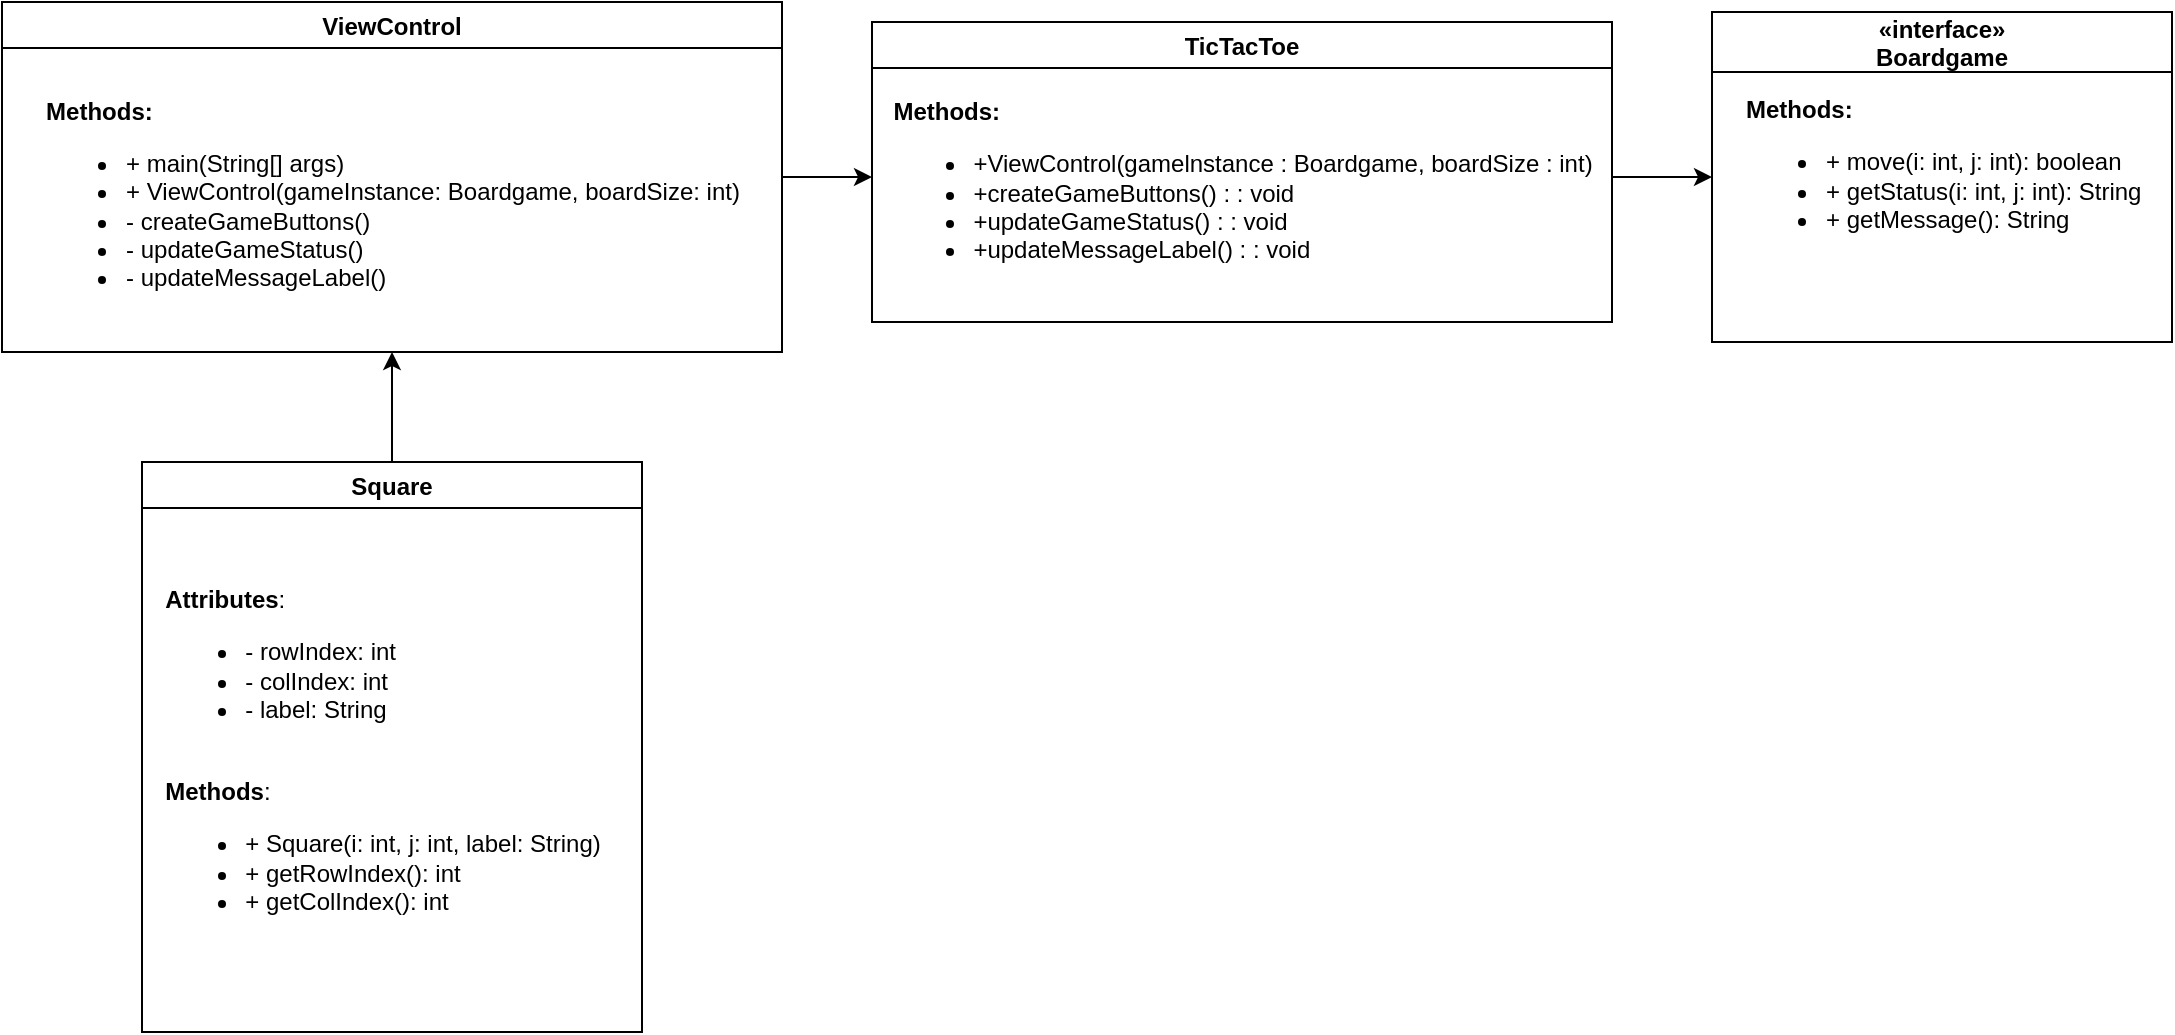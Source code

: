 <mxfile version="20.3.0" type="device"><diagram id="CHzXpAoTOf3DOpcnCzvu" name="Page-1"><mxGraphModel dx="1438" dy="1432" grid="1" gridSize="10" guides="1" tooltips="1" connect="1" arrows="1" fold="1" page="1" pageScale="1" pageWidth="827" pageHeight="1169" math="0" shadow="0"><root><mxCell id="0"/><mxCell id="1" parent="0"/><mxCell id="3bBVN28X5Um9O09CHcWC-1" value="«interface»&#10;Boardgame" style="swimlane;startSize=30;" parent="1" vertex="1"><mxGeometry x="1340" y="235" width="230" height="165" as="geometry"/></mxCell><mxCell id="3bBVN28X5Um9O09CHcWC-17" value="&lt;b&gt;Methods:&lt;/b&gt;&lt;br&gt;&lt;ul&gt;&lt;li&gt;+ move(i: int, j: int): boolean&lt;/li&gt;&lt;li&gt;+ getStatus(i: int, j: int): String&lt;/li&gt;&lt;li&gt;+ getMessage(): String&lt;/li&gt;&lt;/ul&gt;" style="text;whiteSpace=wrap;html=1;" parent="3bBVN28X5Um9O09CHcWC-1" vertex="1"><mxGeometry x="15" y="35" width="200" height="120" as="geometry"/></mxCell><mxCell id="3bBVN28X5Um9O09CHcWC-7" value="TicTacToe" style="swimlane;" parent="1" vertex="1"><mxGeometry x="920" y="240" width="370" height="150" as="geometry"/></mxCell><mxCell id="3bBVN28X5Um9O09CHcWC-16" value="&lt;div style=&quot;text-align: left;&quot;&gt;&lt;br&gt;&lt;/div&gt;&lt;div&gt;&lt;br&gt;&lt;/div&gt;&lt;div style=&quot;text-align: left;&quot;&gt;&lt;b&gt;Methods:&lt;/b&gt;&lt;/div&gt;&lt;div style=&quot;&quot;&gt;&lt;div style=&quot;background-color: initial;&quot;&gt;&lt;ul&gt;&lt;li style=&quot;text-align: left;&quot;&gt;&lt;div style=&quot;background-color: initial; display: inline !important;&quot;&gt;+ViewControl(gamelnstance : Boardgame, boardSize : int)&lt;/div&gt;&lt;/li&gt;&lt;li style=&quot;text-align: left;&quot;&gt;+createGameButtons() : : void&lt;/li&gt;&lt;li style=&quot;text-align: left;&quot;&gt;+updateGameStatus() : : void&lt;/li&gt;&lt;li style=&quot;text-align: left;&quot;&gt;+updateMessageLabel() : : void&lt;/li&gt;&lt;/ul&gt;&lt;/div&gt;&lt;/div&gt;&lt;div&gt;&lt;br&gt;&lt;/div&gt;" style="text;html=1;align=center;verticalAlign=middle;resizable=0;points=[];autosize=1;strokeColor=none;fillColor=none;" parent="3bBVN28X5Um9O09CHcWC-7" vertex="1"><mxGeometry y="2.5" width="370" height="150" as="geometry"/></mxCell><mxCell id="FGVk24IMaS7pR4ybqZFg-2" style="edgeStyle=orthogonalEdgeStyle;rounded=0;orthogonalLoop=1;jettySize=auto;html=1;" edge="1" parent="1" source="3bBVN28X5Um9O09CHcWC-11" target="3bBVN28X5Um9O09CHcWC-16"><mxGeometry relative="1" as="geometry"/></mxCell><mxCell id="3bBVN28X5Um9O09CHcWC-11" value="ViewControl" style="swimlane;" parent="1" vertex="1"><mxGeometry x="485" y="230" width="390" height="175" as="geometry"/></mxCell><mxCell id="3bBVN28X5Um9O09CHcWC-15" value="&lt;div&gt;&lt;br&gt;&lt;/div&gt;&lt;div style=&quot;text-align: left;&quot;&gt;&lt;b&gt;Methods:&lt;/b&gt;&lt;/div&gt;&lt;div style=&quot;text-align: left;&quot;&gt;&lt;ul&gt;&lt;li&gt;+ main(String[] args)&lt;/li&gt;&lt;li&gt;+ ViewControl(gameInstance: Boardgame, boardSize: int)&lt;/li&gt;&lt;li&gt;- createGameButtons()&lt;/li&gt;&lt;li&gt;- updateGameStatus()&lt;/li&gt;&lt;li&gt;- updateMessageLabel()&lt;/li&gt;&lt;/ul&gt;&lt;/div&gt;" style="text;html=1;align=center;verticalAlign=middle;resizable=0;points=[];autosize=1;strokeColor=none;fillColor=none;" parent="3bBVN28X5Um9O09CHcWC-11" vertex="1"><mxGeometry x="10" y="25" width="370" height="140" as="geometry"/></mxCell><mxCell id="FGVk24IMaS7pR4ybqZFg-6" style="edgeStyle=orthogonalEdgeStyle;rounded=0;orthogonalLoop=1;jettySize=auto;html=1;entryX=0.5;entryY=1;entryDx=0;entryDy=0;" edge="1" parent="1" source="3bBVN28X5Um9O09CHcWC-12" target="3bBVN28X5Um9O09CHcWC-11"><mxGeometry relative="1" as="geometry"/></mxCell><mxCell id="3bBVN28X5Um9O09CHcWC-12" value="Square" style="swimlane;" parent="1" vertex="1"><mxGeometry x="555" y="460" width="250" height="285" as="geometry"/></mxCell><mxCell id="3bBVN28X5Um9O09CHcWC-13" value="&lt;div&gt;&lt;br&gt;&lt;/div&gt;&lt;div&gt;&lt;br&gt;&lt;/div&gt;&lt;div style=&quot;text-align: left;&quot;&gt;&lt;b&gt;Attributes&lt;/b&gt;:&lt;/div&gt;&lt;div&gt;&lt;ul&gt;&lt;li style=&quot;text-align: left;&quot;&gt;- rowIndex: int&lt;/li&gt;&lt;li style=&quot;text-align: left;&quot;&gt;- colIndex: int&lt;/li&gt;&lt;li style=&quot;text-align: left;&quot;&gt;- label: String&lt;/li&gt;&lt;/ul&gt;&lt;/div&gt;&lt;div&gt;&lt;br&gt;&lt;/div&gt;&lt;div style=&quot;text-align: left;&quot;&gt;&lt;b&gt;Methods&lt;/b&gt;:&lt;/div&gt;&lt;div&gt;&lt;ul&gt;&lt;li style=&quot;text-align: left;&quot;&gt;+ Square(i: int, j: int, label: String)&lt;/li&gt;&lt;li style=&quot;text-align: left;&quot;&gt;+ getRowIndex(): int&lt;/li&gt;&lt;li style=&quot;text-align: left;&quot;&gt;+ getColIndex(): int&lt;/li&gt;&lt;/ul&gt;&lt;/div&gt;&lt;div&gt;&lt;br&gt;&lt;/div&gt;" style="text;html=1;align=center;verticalAlign=middle;resizable=0;points=[];autosize=1;strokeColor=none;fillColor=none;" parent="3bBVN28X5Um9O09CHcWC-12" vertex="1"><mxGeometry y="27.5" width="240" height="230" as="geometry"/></mxCell><mxCell id="FGVk24IMaS7pR4ybqZFg-7" style="edgeStyle=orthogonalEdgeStyle;rounded=0;orthogonalLoop=1;jettySize=auto;html=1;entryX=0;entryY=0.5;entryDx=0;entryDy=0;" edge="1" parent="1" source="3bBVN28X5Um9O09CHcWC-16" target="3bBVN28X5Um9O09CHcWC-1"><mxGeometry relative="1" as="geometry"/></mxCell></root></mxGraphModel></diagram></mxfile>